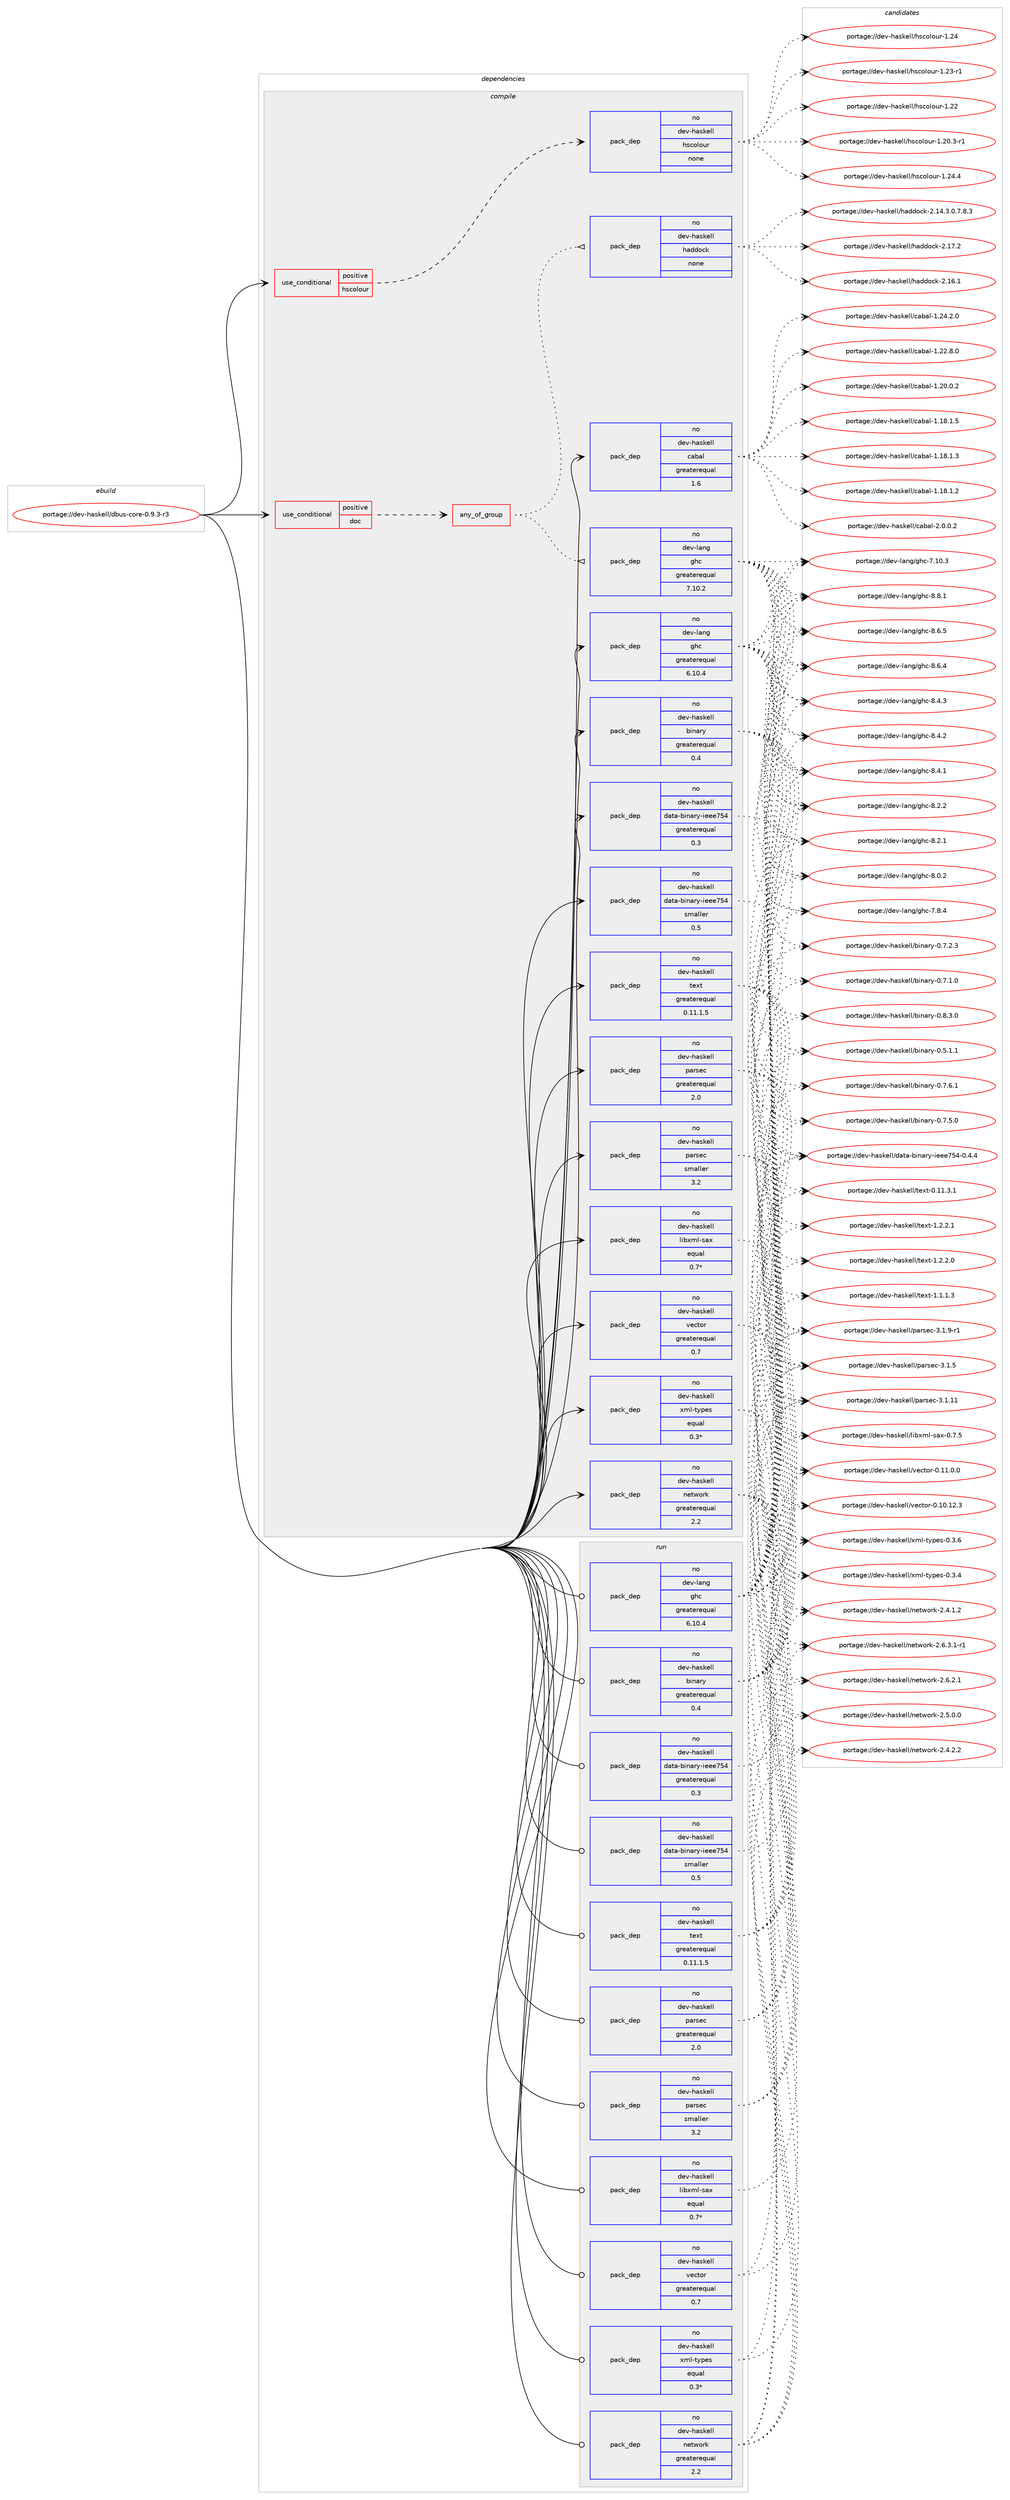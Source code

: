 digraph prolog {

# *************
# Graph options
# *************

newrank=true;
concentrate=true;
compound=true;
graph [rankdir=LR,fontname=Helvetica,fontsize=10,ranksep=1.5];#, ranksep=2.5, nodesep=0.2];
edge  [arrowhead=vee];
node  [fontname=Helvetica,fontsize=10];

# **********
# The ebuild
# **********

subgraph cluster_leftcol {
color=gray;
label=<<i>ebuild</i>>;
id [label="portage://dev-haskell/dbus-core-0.9.3-r3", color=red, width=4, href="../dev-haskell/dbus-core-0.9.3-r3.svg"];
}

# ****************
# The dependencies
# ****************

subgraph cluster_midcol {
color=gray;
label=<<i>dependencies</i>>;
subgraph cluster_compile {
fillcolor="#eeeeee";
style=filled;
label=<<i>compile</i>>;
subgraph cond134246 {
dependency564964 [label=<<TABLE BORDER="0" CELLBORDER="1" CELLSPACING="0" CELLPADDING="4"><TR><TD ROWSPAN="3" CELLPADDING="10">use_conditional</TD></TR><TR><TD>positive</TD></TR><TR><TD>doc</TD></TR></TABLE>>, shape=none, color=red];
subgraph any6561 {
dependency564965 [label=<<TABLE BORDER="0" CELLBORDER="1" CELLSPACING="0" CELLPADDING="4"><TR><TD CELLPADDING="10">any_of_group</TD></TR></TABLE>>, shape=none, color=red];subgraph pack423920 {
dependency564966 [label=<<TABLE BORDER="0" CELLBORDER="1" CELLSPACING="0" CELLPADDING="4" WIDTH="220"><TR><TD ROWSPAN="6" CELLPADDING="30">pack_dep</TD></TR><TR><TD WIDTH="110">no</TD></TR><TR><TD>dev-haskell</TD></TR><TR><TD>haddock</TD></TR><TR><TD>none</TD></TR><TR><TD></TD></TR></TABLE>>, shape=none, color=blue];
}
dependency564965:e -> dependency564966:w [weight=20,style="dotted",arrowhead="oinv"];
subgraph pack423921 {
dependency564967 [label=<<TABLE BORDER="0" CELLBORDER="1" CELLSPACING="0" CELLPADDING="4" WIDTH="220"><TR><TD ROWSPAN="6" CELLPADDING="30">pack_dep</TD></TR><TR><TD WIDTH="110">no</TD></TR><TR><TD>dev-lang</TD></TR><TR><TD>ghc</TD></TR><TR><TD>greaterequal</TD></TR><TR><TD>7.10.2</TD></TR></TABLE>>, shape=none, color=blue];
}
dependency564965:e -> dependency564967:w [weight=20,style="dotted",arrowhead="oinv"];
}
dependency564964:e -> dependency564965:w [weight=20,style="dashed",arrowhead="vee"];
}
id:e -> dependency564964:w [weight=20,style="solid",arrowhead="vee"];
subgraph cond134247 {
dependency564968 [label=<<TABLE BORDER="0" CELLBORDER="1" CELLSPACING="0" CELLPADDING="4"><TR><TD ROWSPAN="3" CELLPADDING="10">use_conditional</TD></TR><TR><TD>positive</TD></TR><TR><TD>hscolour</TD></TR></TABLE>>, shape=none, color=red];
subgraph pack423922 {
dependency564969 [label=<<TABLE BORDER="0" CELLBORDER="1" CELLSPACING="0" CELLPADDING="4" WIDTH="220"><TR><TD ROWSPAN="6" CELLPADDING="30">pack_dep</TD></TR><TR><TD WIDTH="110">no</TD></TR><TR><TD>dev-haskell</TD></TR><TR><TD>hscolour</TD></TR><TR><TD>none</TD></TR><TR><TD></TD></TR></TABLE>>, shape=none, color=blue];
}
dependency564968:e -> dependency564969:w [weight=20,style="dashed",arrowhead="vee"];
}
id:e -> dependency564968:w [weight=20,style="solid",arrowhead="vee"];
subgraph pack423923 {
dependency564970 [label=<<TABLE BORDER="0" CELLBORDER="1" CELLSPACING="0" CELLPADDING="4" WIDTH="220"><TR><TD ROWSPAN="6" CELLPADDING="30">pack_dep</TD></TR><TR><TD WIDTH="110">no</TD></TR><TR><TD>dev-haskell</TD></TR><TR><TD>binary</TD></TR><TR><TD>greaterequal</TD></TR><TR><TD>0.4</TD></TR></TABLE>>, shape=none, color=blue];
}
id:e -> dependency564970:w [weight=20,style="solid",arrowhead="vee"];
subgraph pack423924 {
dependency564971 [label=<<TABLE BORDER="0" CELLBORDER="1" CELLSPACING="0" CELLPADDING="4" WIDTH="220"><TR><TD ROWSPAN="6" CELLPADDING="30">pack_dep</TD></TR><TR><TD WIDTH="110">no</TD></TR><TR><TD>dev-haskell</TD></TR><TR><TD>cabal</TD></TR><TR><TD>greaterequal</TD></TR><TR><TD>1.6</TD></TR></TABLE>>, shape=none, color=blue];
}
id:e -> dependency564971:w [weight=20,style="solid",arrowhead="vee"];
subgraph pack423925 {
dependency564972 [label=<<TABLE BORDER="0" CELLBORDER="1" CELLSPACING="0" CELLPADDING="4" WIDTH="220"><TR><TD ROWSPAN="6" CELLPADDING="30">pack_dep</TD></TR><TR><TD WIDTH="110">no</TD></TR><TR><TD>dev-haskell</TD></TR><TR><TD>data-binary-ieee754</TD></TR><TR><TD>greaterequal</TD></TR><TR><TD>0.3</TD></TR></TABLE>>, shape=none, color=blue];
}
id:e -> dependency564972:w [weight=20,style="solid",arrowhead="vee"];
subgraph pack423926 {
dependency564973 [label=<<TABLE BORDER="0" CELLBORDER="1" CELLSPACING="0" CELLPADDING="4" WIDTH="220"><TR><TD ROWSPAN="6" CELLPADDING="30">pack_dep</TD></TR><TR><TD WIDTH="110">no</TD></TR><TR><TD>dev-haskell</TD></TR><TR><TD>data-binary-ieee754</TD></TR><TR><TD>smaller</TD></TR><TR><TD>0.5</TD></TR></TABLE>>, shape=none, color=blue];
}
id:e -> dependency564973:w [weight=20,style="solid",arrowhead="vee"];
subgraph pack423927 {
dependency564974 [label=<<TABLE BORDER="0" CELLBORDER="1" CELLSPACING="0" CELLPADDING="4" WIDTH="220"><TR><TD ROWSPAN="6" CELLPADDING="30">pack_dep</TD></TR><TR><TD WIDTH="110">no</TD></TR><TR><TD>dev-haskell</TD></TR><TR><TD>libxml-sax</TD></TR><TR><TD>equal</TD></TR><TR><TD>0.7*</TD></TR></TABLE>>, shape=none, color=blue];
}
id:e -> dependency564974:w [weight=20,style="solid",arrowhead="vee"];
subgraph pack423928 {
dependency564975 [label=<<TABLE BORDER="0" CELLBORDER="1" CELLSPACING="0" CELLPADDING="4" WIDTH="220"><TR><TD ROWSPAN="6" CELLPADDING="30">pack_dep</TD></TR><TR><TD WIDTH="110">no</TD></TR><TR><TD>dev-haskell</TD></TR><TR><TD>network</TD></TR><TR><TD>greaterequal</TD></TR><TR><TD>2.2</TD></TR></TABLE>>, shape=none, color=blue];
}
id:e -> dependency564975:w [weight=20,style="solid",arrowhead="vee"];
subgraph pack423929 {
dependency564976 [label=<<TABLE BORDER="0" CELLBORDER="1" CELLSPACING="0" CELLPADDING="4" WIDTH="220"><TR><TD ROWSPAN="6" CELLPADDING="30">pack_dep</TD></TR><TR><TD WIDTH="110">no</TD></TR><TR><TD>dev-haskell</TD></TR><TR><TD>parsec</TD></TR><TR><TD>greaterequal</TD></TR><TR><TD>2.0</TD></TR></TABLE>>, shape=none, color=blue];
}
id:e -> dependency564976:w [weight=20,style="solid",arrowhead="vee"];
subgraph pack423930 {
dependency564977 [label=<<TABLE BORDER="0" CELLBORDER="1" CELLSPACING="0" CELLPADDING="4" WIDTH="220"><TR><TD ROWSPAN="6" CELLPADDING="30">pack_dep</TD></TR><TR><TD WIDTH="110">no</TD></TR><TR><TD>dev-haskell</TD></TR><TR><TD>parsec</TD></TR><TR><TD>smaller</TD></TR><TR><TD>3.2</TD></TR></TABLE>>, shape=none, color=blue];
}
id:e -> dependency564977:w [weight=20,style="solid",arrowhead="vee"];
subgraph pack423931 {
dependency564978 [label=<<TABLE BORDER="0" CELLBORDER="1" CELLSPACING="0" CELLPADDING="4" WIDTH="220"><TR><TD ROWSPAN="6" CELLPADDING="30">pack_dep</TD></TR><TR><TD WIDTH="110">no</TD></TR><TR><TD>dev-haskell</TD></TR><TR><TD>text</TD></TR><TR><TD>greaterequal</TD></TR><TR><TD>0.11.1.5</TD></TR></TABLE>>, shape=none, color=blue];
}
id:e -> dependency564978:w [weight=20,style="solid",arrowhead="vee"];
subgraph pack423932 {
dependency564979 [label=<<TABLE BORDER="0" CELLBORDER="1" CELLSPACING="0" CELLPADDING="4" WIDTH="220"><TR><TD ROWSPAN="6" CELLPADDING="30">pack_dep</TD></TR><TR><TD WIDTH="110">no</TD></TR><TR><TD>dev-haskell</TD></TR><TR><TD>vector</TD></TR><TR><TD>greaterequal</TD></TR><TR><TD>0.7</TD></TR></TABLE>>, shape=none, color=blue];
}
id:e -> dependency564979:w [weight=20,style="solid",arrowhead="vee"];
subgraph pack423933 {
dependency564980 [label=<<TABLE BORDER="0" CELLBORDER="1" CELLSPACING="0" CELLPADDING="4" WIDTH="220"><TR><TD ROWSPAN="6" CELLPADDING="30">pack_dep</TD></TR><TR><TD WIDTH="110">no</TD></TR><TR><TD>dev-haskell</TD></TR><TR><TD>xml-types</TD></TR><TR><TD>equal</TD></TR><TR><TD>0.3*</TD></TR></TABLE>>, shape=none, color=blue];
}
id:e -> dependency564980:w [weight=20,style="solid",arrowhead="vee"];
subgraph pack423934 {
dependency564981 [label=<<TABLE BORDER="0" CELLBORDER="1" CELLSPACING="0" CELLPADDING="4" WIDTH="220"><TR><TD ROWSPAN="6" CELLPADDING="30">pack_dep</TD></TR><TR><TD WIDTH="110">no</TD></TR><TR><TD>dev-lang</TD></TR><TR><TD>ghc</TD></TR><TR><TD>greaterequal</TD></TR><TR><TD>6.10.4</TD></TR></TABLE>>, shape=none, color=blue];
}
id:e -> dependency564981:w [weight=20,style="solid",arrowhead="vee"];
}
subgraph cluster_compileandrun {
fillcolor="#eeeeee";
style=filled;
label=<<i>compile and run</i>>;
}
subgraph cluster_run {
fillcolor="#eeeeee";
style=filled;
label=<<i>run</i>>;
subgraph pack423935 {
dependency564982 [label=<<TABLE BORDER="0" CELLBORDER="1" CELLSPACING="0" CELLPADDING="4" WIDTH="220"><TR><TD ROWSPAN="6" CELLPADDING="30">pack_dep</TD></TR><TR><TD WIDTH="110">no</TD></TR><TR><TD>dev-haskell</TD></TR><TR><TD>binary</TD></TR><TR><TD>greaterequal</TD></TR><TR><TD>0.4</TD></TR></TABLE>>, shape=none, color=blue];
}
id:e -> dependency564982:w [weight=20,style="solid",arrowhead="odot"];
subgraph pack423936 {
dependency564983 [label=<<TABLE BORDER="0" CELLBORDER="1" CELLSPACING="0" CELLPADDING="4" WIDTH="220"><TR><TD ROWSPAN="6" CELLPADDING="30">pack_dep</TD></TR><TR><TD WIDTH="110">no</TD></TR><TR><TD>dev-haskell</TD></TR><TR><TD>data-binary-ieee754</TD></TR><TR><TD>greaterequal</TD></TR><TR><TD>0.3</TD></TR></TABLE>>, shape=none, color=blue];
}
id:e -> dependency564983:w [weight=20,style="solid",arrowhead="odot"];
subgraph pack423937 {
dependency564984 [label=<<TABLE BORDER="0" CELLBORDER="1" CELLSPACING="0" CELLPADDING="4" WIDTH="220"><TR><TD ROWSPAN="6" CELLPADDING="30">pack_dep</TD></TR><TR><TD WIDTH="110">no</TD></TR><TR><TD>dev-haskell</TD></TR><TR><TD>data-binary-ieee754</TD></TR><TR><TD>smaller</TD></TR><TR><TD>0.5</TD></TR></TABLE>>, shape=none, color=blue];
}
id:e -> dependency564984:w [weight=20,style="solid",arrowhead="odot"];
subgraph pack423938 {
dependency564985 [label=<<TABLE BORDER="0" CELLBORDER="1" CELLSPACING="0" CELLPADDING="4" WIDTH="220"><TR><TD ROWSPAN="6" CELLPADDING="30">pack_dep</TD></TR><TR><TD WIDTH="110">no</TD></TR><TR><TD>dev-haskell</TD></TR><TR><TD>libxml-sax</TD></TR><TR><TD>equal</TD></TR><TR><TD>0.7*</TD></TR></TABLE>>, shape=none, color=blue];
}
id:e -> dependency564985:w [weight=20,style="solid",arrowhead="odot"];
subgraph pack423939 {
dependency564986 [label=<<TABLE BORDER="0" CELLBORDER="1" CELLSPACING="0" CELLPADDING="4" WIDTH="220"><TR><TD ROWSPAN="6" CELLPADDING="30">pack_dep</TD></TR><TR><TD WIDTH="110">no</TD></TR><TR><TD>dev-haskell</TD></TR><TR><TD>network</TD></TR><TR><TD>greaterequal</TD></TR><TR><TD>2.2</TD></TR></TABLE>>, shape=none, color=blue];
}
id:e -> dependency564986:w [weight=20,style="solid",arrowhead="odot"];
subgraph pack423940 {
dependency564987 [label=<<TABLE BORDER="0" CELLBORDER="1" CELLSPACING="0" CELLPADDING="4" WIDTH="220"><TR><TD ROWSPAN="6" CELLPADDING="30">pack_dep</TD></TR><TR><TD WIDTH="110">no</TD></TR><TR><TD>dev-haskell</TD></TR><TR><TD>parsec</TD></TR><TR><TD>greaterequal</TD></TR><TR><TD>2.0</TD></TR></TABLE>>, shape=none, color=blue];
}
id:e -> dependency564987:w [weight=20,style="solid",arrowhead="odot"];
subgraph pack423941 {
dependency564988 [label=<<TABLE BORDER="0" CELLBORDER="1" CELLSPACING="0" CELLPADDING="4" WIDTH="220"><TR><TD ROWSPAN="6" CELLPADDING="30">pack_dep</TD></TR><TR><TD WIDTH="110">no</TD></TR><TR><TD>dev-haskell</TD></TR><TR><TD>parsec</TD></TR><TR><TD>smaller</TD></TR><TR><TD>3.2</TD></TR></TABLE>>, shape=none, color=blue];
}
id:e -> dependency564988:w [weight=20,style="solid",arrowhead="odot"];
subgraph pack423942 {
dependency564989 [label=<<TABLE BORDER="0" CELLBORDER="1" CELLSPACING="0" CELLPADDING="4" WIDTH="220"><TR><TD ROWSPAN="6" CELLPADDING="30">pack_dep</TD></TR><TR><TD WIDTH="110">no</TD></TR><TR><TD>dev-haskell</TD></TR><TR><TD>text</TD></TR><TR><TD>greaterequal</TD></TR><TR><TD>0.11.1.5</TD></TR></TABLE>>, shape=none, color=blue];
}
id:e -> dependency564989:w [weight=20,style="solid",arrowhead="odot"];
subgraph pack423943 {
dependency564990 [label=<<TABLE BORDER="0" CELLBORDER="1" CELLSPACING="0" CELLPADDING="4" WIDTH="220"><TR><TD ROWSPAN="6" CELLPADDING="30">pack_dep</TD></TR><TR><TD WIDTH="110">no</TD></TR><TR><TD>dev-haskell</TD></TR><TR><TD>vector</TD></TR><TR><TD>greaterequal</TD></TR><TR><TD>0.7</TD></TR></TABLE>>, shape=none, color=blue];
}
id:e -> dependency564990:w [weight=20,style="solid",arrowhead="odot"];
subgraph pack423944 {
dependency564991 [label=<<TABLE BORDER="0" CELLBORDER="1" CELLSPACING="0" CELLPADDING="4" WIDTH="220"><TR><TD ROWSPAN="6" CELLPADDING="30">pack_dep</TD></TR><TR><TD WIDTH="110">no</TD></TR><TR><TD>dev-haskell</TD></TR><TR><TD>xml-types</TD></TR><TR><TD>equal</TD></TR><TR><TD>0.3*</TD></TR></TABLE>>, shape=none, color=blue];
}
id:e -> dependency564991:w [weight=20,style="solid",arrowhead="odot"];
subgraph pack423945 {
dependency564992 [label=<<TABLE BORDER="0" CELLBORDER="1" CELLSPACING="0" CELLPADDING="4" WIDTH="220"><TR><TD ROWSPAN="6" CELLPADDING="30">pack_dep</TD></TR><TR><TD WIDTH="110">no</TD></TR><TR><TD>dev-lang</TD></TR><TR><TD>ghc</TD></TR><TR><TD>greaterequal</TD></TR><TR><TD>6.10.4</TD></TR></TABLE>>, shape=none, color=blue];
}
id:e -> dependency564992:w [weight=20,style="solid",arrowhead="odot"];
}
}

# **************
# The candidates
# **************

subgraph cluster_choices {
rank=same;
color=gray;
label=<<i>candidates</i>>;

subgraph choice423920 {
color=black;
nodesep=1;
choice100101118451049711510710110810847104971001001119910745504649554650 [label="portage://dev-haskell/haddock-2.17.2", color=red, width=4,href="../dev-haskell/haddock-2.17.2.svg"];
choice100101118451049711510710110810847104971001001119910745504649544649 [label="portage://dev-haskell/haddock-2.16.1", color=red, width=4,href="../dev-haskell/haddock-2.16.1.svg"];
choice1001011184510497115107101108108471049710010011199107455046495246514648465546564651 [label="portage://dev-haskell/haddock-2.14.3.0.7.8.3", color=red, width=4,href="../dev-haskell/haddock-2.14.3.0.7.8.3.svg"];
dependency564966:e -> choice100101118451049711510710110810847104971001001119910745504649554650:w [style=dotted,weight="100"];
dependency564966:e -> choice100101118451049711510710110810847104971001001119910745504649544649:w [style=dotted,weight="100"];
dependency564966:e -> choice1001011184510497115107101108108471049710010011199107455046495246514648465546564651:w [style=dotted,weight="100"];
}
subgraph choice423921 {
color=black;
nodesep=1;
choice10010111845108971101034710310499455646564649 [label="portage://dev-lang/ghc-8.8.1", color=red, width=4,href="../dev-lang/ghc-8.8.1.svg"];
choice10010111845108971101034710310499455646544653 [label="portage://dev-lang/ghc-8.6.5", color=red, width=4,href="../dev-lang/ghc-8.6.5.svg"];
choice10010111845108971101034710310499455646544652 [label="portage://dev-lang/ghc-8.6.4", color=red, width=4,href="../dev-lang/ghc-8.6.4.svg"];
choice10010111845108971101034710310499455646524651 [label="portage://dev-lang/ghc-8.4.3", color=red, width=4,href="../dev-lang/ghc-8.4.3.svg"];
choice10010111845108971101034710310499455646524650 [label="portage://dev-lang/ghc-8.4.2", color=red, width=4,href="../dev-lang/ghc-8.4.2.svg"];
choice10010111845108971101034710310499455646524649 [label="portage://dev-lang/ghc-8.4.1", color=red, width=4,href="../dev-lang/ghc-8.4.1.svg"];
choice10010111845108971101034710310499455646504650 [label="portage://dev-lang/ghc-8.2.2", color=red, width=4,href="../dev-lang/ghc-8.2.2.svg"];
choice10010111845108971101034710310499455646504649 [label="portage://dev-lang/ghc-8.2.1", color=red, width=4,href="../dev-lang/ghc-8.2.1.svg"];
choice10010111845108971101034710310499455646484650 [label="portage://dev-lang/ghc-8.0.2", color=red, width=4,href="../dev-lang/ghc-8.0.2.svg"];
choice10010111845108971101034710310499455546564652 [label="portage://dev-lang/ghc-7.8.4", color=red, width=4,href="../dev-lang/ghc-7.8.4.svg"];
choice1001011184510897110103471031049945554649484651 [label="portage://dev-lang/ghc-7.10.3", color=red, width=4,href="../dev-lang/ghc-7.10.3.svg"];
dependency564967:e -> choice10010111845108971101034710310499455646564649:w [style=dotted,weight="100"];
dependency564967:e -> choice10010111845108971101034710310499455646544653:w [style=dotted,weight="100"];
dependency564967:e -> choice10010111845108971101034710310499455646544652:w [style=dotted,weight="100"];
dependency564967:e -> choice10010111845108971101034710310499455646524651:w [style=dotted,weight="100"];
dependency564967:e -> choice10010111845108971101034710310499455646524650:w [style=dotted,weight="100"];
dependency564967:e -> choice10010111845108971101034710310499455646524649:w [style=dotted,weight="100"];
dependency564967:e -> choice10010111845108971101034710310499455646504650:w [style=dotted,weight="100"];
dependency564967:e -> choice10010111845108971101034710310499455646504649:w [style=dotted,weight="100"];
dependency564967:e -> choice10010111845108971101034710310499455646484650:w [style=dotted,weight="100"];
dependency564967:e -> choice10010111845108971101034710310499455546564652:w [style=dotted,weight="100"];
dependency564967:e -> choice1001011184510897110103471031049945554649484651:w [style=dotted,weight="100"];
}
subgraph choice423922 {
color=black;
nodesep=1;
choice1001011184510497115107101108108471041159911110811111711445494650524652 [label="portage://dev-haskell/hscolour-1.24.4", color=red, width=4,href="../dev-haskell/hscolour-1.24.4.svg"];
choice100101118451049711510710110810847104115991111081111171144549465052 [label="portage://dev-haskell/hscolour-1.24", color=red, width=4,href="../dev-haskell/hscolour-1.24.svg"];
choice1001011184510497115107101108108471041159911110811111711445494650514511449 [label="portage://dev-haskell/hscolour-1.23-r1", color=red, width=4,href="../dev-haskell/hscolour-1.23-r1.svg"];
choice100101118451049711510710110810847104115991111081111171144549465050 [label="portage://dev-haskell/hscolour-1.22", color=red, width=4,href="../dev-haskell/hscolour-1.22.svg"];
choice10010111845104971151071011081084710411599111108111117114454946504846514511449 [label="portage://dev-haskell/hscolour-1.20.3-r1", color=red, width=4,href="../dev-haskell/hscolour-1.20.3-r1.svg"];
dependency564969:e -> choice1001011184510497115107101108108471041159911110811111711445494650524652:w [style=dotted,weight="100"];
dependency564969:e -> choice100101118451049711510710110810847104115991111081111171144549465052:w [style=dotted,weight="100"];
dependency564969:e -> choice1001011184510497115107101108108471041159911110811111711445494650514511449:w [style=dotted,weight="100"];
dependency564969:e -> choice100101118451049711510710110810847104115991111081111171144549465050:w [style=dotted,weight="100"];
dependency564969:e -> choice10010111845104971151071011081084710411599111108111117114454946504846514511449:w [style=dotted,weight="100"];
}
subgraph choice423923 {
color=black;
nodesep=1;
choice10010111845104971151071011081084798105110971141214548465646514648 [label="portage://dev-haskell/binary-0.8.3.0", color=red, width=4,href="../dev-haskell/binary-0.8.3.0.svg"];
choice10010111845104971151071011081084798105110971141214548465546544649 [label="portage://dev-haskell/binary-0.7.6.1", color=red, width=4,href="../dev-haskell/binary-0.7.6.1.svg"];
choice10010111845104971151071011081084798105110971141214548465546534648 [label="portage://dev-haskell/binary-0.7.5.0", color=red, width=4,href="../dev-haskell/binary-0.7.5.0.svg"];
choice10010111845104971151071011081084798105110971141214548465546504651 [label="portage://dev-haskell/binary-0.7.2.3", color=red, width=4,href="../dev-haskell/binary-0.7.2.3.svg"];
choice10010111845104971151071011081084798105110971141214548465546494648 [label="portage://dev-haskell/binary-0.7.1.0", color=red, width=4,href="../dev-haskell/binary-0.7.1.0.svg"];
choice10010111845104971151071011081084798105110971141214548465346494649 [label="portage://dev-haskell/binary-0.5.1.1", color=red, width=4,href="../dev-haskell/binary-0.5.1.1.svg"];
dependency564970:e -> choice10010111845104971151071011081084798105110971141214548465646514648:w [style=dotted,weight="100"];
dependency564970:e -> choice10010111845104971151071011081084798105110971141214548465546544649:w [style=dotted,weight="100"];
dependency564970:e -> choice10010111845104971151071011081084798105110971141214548465546534648:w [style=dotted,weight="100"];
dependency564970:e -> choice10010111845104971151071011081084798105110971141214548465546504651:w [style=dotted,weight="100"];
dependency564970:e -> choice10010111845104971151071011081084798105110971141214548465546494648:w [style=dotted,weight="100"];
dependency564970:e -> choice10010111845104971151071011081084798105110971141214548465346494649:w [style=dotted,weight="100"];
}
subgraph choice423924 {
color=black;
nodesep=1;
choice100101118451049711510710110810847999798971084550464846484650 [label="portage://dev-haskell/cabal-2.0.0.2", color=red, width=4,href="../dev-haskell/cabal-2.0.0.2.svg"];
choice10010111845104971151071011081084799979897108454946505246504648 [label="portage://dev-haskell/cabal-1.24.2.0", color=red, width=4,href="../dev-haskell/cabal-1.24.2.0.svg"];
choice10010111845104971151071011081084799979897108454946505046564648 [label="portage://dev-haskell/cabal-1.22.8.0", color=red, width=4,href="../dev-haskell/cabal-1.22.8.0.svg"];
choice10010111845104971151071011081084799979897108454946504846484650 [label="portage://dev-haskell/cabal-1.20.0.2", color=red, width=4,href="../dev-haskell/cabal-1.20.0.2.svg"];
choice10010111845104971151071011081084799979897108454946495646494653 [label="portage://dev-haskell/cabal-1.18.1.5", color=red, width=4,href="../dev-haskell/cabal-1.18.1.5.svg"];
choice10010111845104971151071011081084799979897108454946495646494651 [label="portage://dev-haskell/cabal-1.18.1.3", color=red, width=4,href="../dev-haskell/cabal-1.18.1.3.svg"];
choice10010111845104971151071011081084799979897108454946495646494650 [label="portage://dev-haskell/cabal-1.18.1.2", color=red, width=4,href="../dev-haskell/cabal-1.18.1.2.svg"];
dependency564971:e -> choice100101118451049711510710110810847999798971084550464846484650:w [style=dotted,weight="100"];
dependency564971:e -> choice10010111845104971151071011081084799979897108454946505246504648:w [style=dotted,weight="100"];
dependency564971:e -> choice10010111845104971151071011081084799979897108454946505046564648:w [style=dotted,weight="100"];
dependency564971:e -> choice10010111845104971151071011081084799979897108454946504846484650:w [style=dotted,weight="100"];
dependency564971:e -> choice10010111845104971151071011081084799979897108454946495646494653:w [style=dotted,weight="100"];
dependency564971:e -> choice10010111845104971151071011081084799979897108454946495646494651:w [style=dotted,weight="100"];
dependency564971:e -> choice10010111845104971151071011081084799979897108454946495646494650:w [style=dotted,weight="100"];
}
subgraph choice423925 {
color=black;
nodesep=1;
choice100101118451049711510710110810847100971169745981051109711412145105101101101555352454846524652 [label="portage://dev-haskell/data-binary-ieee754-0.4.4", color=red, width=4,href="../dev-haskell/data-binary-ieee754-0.4.4.svg"];
dependency564972:e -> choice100101118451049711510710110810847100971169745981051109711412145105101101101555352454846524652:w [style=dotted,weight="100"];
}
subgraph choice423926 {
color=black;
nodesep=1;
choice100101118451049711510710110810847100971169745981051109711412145105101101101555352454846524652 [label="portage://dev-haskell/data-binary-ieee754-0.4.4", color=red, width=4,href="../dev-haskell/data-binary-ieee754-0.4.4.svg"];
dependency564973:e -> choice100101118451049711510710110810847100971169745981051109711412145105101101101555352454846524652:w [style=dotted,weight="100"];
}
subgraph choice423927 {
color=black;
nodesep=1;
choice100101118451049711510710110810847108105981201091084511597120454846554653 [label="portage://dev-haskell/libxml-sax-0.7.5", color=red, width=4,href="../dev-haskell/libxml-sax-0.7.5.svg"];
dependency564974:e -> choice100101118451049711510710110810847108105981201091084511597120454846554653:w [style=dotted,weight="100"];
}
subgraph choice423928 {
color=black;
nodesep=1;
choice10010111845104971151071011081084711010111611911111410745504654465146494511449 [label="portage://dev-haskell/network-2.6.3.1-r1", color=red, width=4,href="../dev-haskell/network-2.6.3.1-r1.svg"];
choice1001011184510497115107101108108471101011161191111141074550465446504649 [label="portage://dev-haskell/network-2.6.2.1", color=red, width=4,href="../dev-haskell/network-2.6.2.1.svg"];
choice1001011184510497115107101108108471101011161191111141074550465346484648 [label="portage://dev-haskell/network-2.5.0.0", color=red, width=4,href="../dev-haskell/network-2.5.0.0.svg"];
choice1001011184510497115107101108108471101011161191111141074550465246504650 [label="portage://dev-haskell/network-2.4.2.2", color=red, width=4,href="../dev-haskell/network-2.4.2.2.svg"];
choice1001011184510497115107101108108471101011161191111141074550465246494650 [label="portage://dev-haskell/network-2.4.1.2", color=red, width=4,href="../dev-haskell/network-2.4.1.2.svg"];
dependency564975:e -> choice10010111845104971151071011081084711010111611911111410745504654465146494511449:w [style=dotted,weight="100"];
dependency564975:e -> choice1001011184510497115107101108108471101011161191111141074550465446504649:w [style=dotted,weight="100"];
dependency564975:e -> choice1001011184510497115107101108108471101011161191111141074550465346484648:w [style=dotted,weight="100"];
dependency564975:e -> choice1001011184510497115107101108108471101011161191111141074550465246504650:w [style=dotted,weight="100"];
dependency564975:e -> choice1001011184510497115107101108108471101011161191111141074550465246494650:w [style=dotted,weight="100"];
}
subgraph choice423929 {
color=black;
nodesep=1;
choice10010111845104971151071011081084711297114115101994551464946574511449 [label="portage://dev-haskell/parsec-3.1.9-r1", color=red, width=4,href="../dev-haskell/parsec-3.1.9-r1.svg"];
choice1001011184510497115107101108108471129711411510199455146494653 [label="portage://dev-haskell/parsec-3.1.5", color=red, width=4,href="../dev-haskell/parsec-3.1.5.svg"];
choice100101118451049711510710110810847112971141151019945514649464949 [label="portage://dev-haskell/parsec-3.1.11", color=red, width=4,href="../dev-haskell/parsec-3.1.11.svg"];
dependency564976:e -> choice10010111845104971151071011081084711297114115101994551464946574511449:w [style=dotted,weight="100"];
dependency564976:e -> choice1001011184510497115107101108108471129711411510199455146494653:w [style=dotted,weight="100"];
dependency564976:e -> choice100101118451049711510710110810847112971141151019945514649464949:w [style=dotted,weight="100"];
}
subgraph choice423930 {
color=black;
nodesep=1;
choice10010111845104971151071011081084711297114115101994551464946574511449 [label="portage://dev-haskell/parsec-3.1.9-r1", color=red, width=4,href="../dev-haskell/parsec-3.1.9-r1.svg"];
choice1001011184510497115107101108108471129711411510199455146494653 [label="portage://dev-haskell/parsec-3.1.5", color=red, width=4,href="../dev-haskell/parsec-3.1.5.svg"];
choice100101118451049711510710110810847112971141151019945514649464949 [label="portage://dev-haskell/parsec-3.1.11", color=red, width=4,href="../dev-haskell/parsec-3.1.11.svg"];
dependency564977:e -> choice10010111845104971151071011081084711297114115101994551464946574511449:w [style=dotted,weight="100"];
dependency564977:e -> choice1001011184510497115107101108108471129711411510199455146494653:w [style=dotted,weight="100"];
dependency564977:e -> choice100101118451049711510710110810847112971141151019945514649464949:w [style=dotted,weight="100"];
}
subgraph choice423931 {
color=black;
nodesep=1;
choice1001011184510497115107101108108471161011201164549465046504649 [label="portage://dev-haskell/text-1.2.2.1", color=red, width=4,href="../dev-haskell/text-1.2.2.1.svg"];
choice1001011184510497115107101108108471161011201164549465046504648 [label="portage://dev-haskell/text-1.2.2.0", color=red, width=4,href="../dev-haskell/text-1.2.2.0.svg"];
choice1001011184510497115107101108108471161011201164549464946494651 [label="portage://dev-haskell/text-1.1.1.3", color=red, width=4,href="../dev-haskell/text-1.1.1.3.svg"];
choice100101118451049711510710110810847116101120116454846494946514649 [label="portage://dev-haskell/text-0.11.3.1", color=red, width=4,href="../dev-haskell/text-0.11.3.1.svg"];
dependency564978:e -> choice1001011184510497115107101108108471161011201164549465046504649:w [style=dotted,weight="100"];
dependency564978:e -> choice1001011184510497115107101108108471161011201164549465046504648:w [style=dotted,weight="100"];
dependency564978:e -> choice1001011184510497115107101108108471161011201164549464946494651:w [style=dotted,weight="100"];
dependency564978:e -> choice100101118451049711510710110810847116101120116454846494946514649:w [style=dotted,weight="100"];
}
subgraph choice423932 {
color=black;
nodesep=1;
choice10010111845104971151071011081084711810199116111114454846494946484648 [label="portage://dev-haskell/vector-0.11.0.0", color=red, width=4,href="../dev-haskell/vector-0.11.0.0.svg"];
choice1001011184510497115107101108108471181019911611111445484649484649504651 [label="portage://dev-haskell/vector-0.10.12.3", color=red, width=4,href="../dev-haskell/vector-0.10.12.3.svg"];
dependency564979:e -> choice10010111845104971151071011081084711810199116111114454846494946484648:w [style=dotted,weight="100"];
dependency564979:e -> choice1001011184510497115107101108108471181019911611111445484649484649504651:w [style=dotted,weight="100"];
}
subgraph choice423933 {
color=black;
nodesep=1;
choice10010111845104971151071011081084712010910845116121112101115454846514654 [label="portage://dev-haskell/xml-types-0.3.6", color=red, width=4,href="../dev-haskell/xml-types-0.3.6.svg"];
choice10010111845104971151071011081084712010910845116121112101115454846514652 [label="portage://dev-haskell/xml-types-0.3.4", color=red, width=4,href="../dev-haskell/xml-types-0.3.4.svg"];
dependency564980:e -> choice10010111845104971151071011081084712010910845116121112101115454846514654:w [style=dotted,weight="100"];
dependency564980:e -> choice10010111845104971151071011081084712010910845116121112101115454846514652:w [style=dotted,weight="100"];
}
subgraph choice423934 {
color=black;
nodesep=1;
choice10010111845108971101034710310499455646564649 [label="portage://dev-lang/ghc-8.8.1", color=red, width=4,href="../dev-lang/ghc-8.8.1.svg"];
choice10010111845108971101034710310499455646544653 [label="portage://dev-lang/ghc-8.6.5", color=red, width=4,href="../dev-lang/ghc-8.6.5.svg"];
choice10010111845108971101034710310499455646544652 [label="portage://dev-lang/ghc-8.6.4", color=red, width=4,href="../dev-lang/ghc-8.6.4.svg"];
choice10010111845108971101034710310499455646524651 [label="portage://dev-lang/ghc-8.4.3", color=red, width=4,href="../dev-lang/ghc-8.4.3.svg"];
choice10010111845108971101034710310499455646524650 [label="portage://dev-lang/ghc-8.4.2", color=red, width=4,href="../dev-lang/ghc-8.4.2.svg"];
choice10010111845108971101034710310499455646524649 [label="portage://dev-lang/ghc-8.4.1", color=red, width=4,href="../dev-lang/ghc-8.4.1.svg"];
choice10010111845108971101034710310499455646504650 [label="portage://dev-lang/ghc-8.2.2", color=red, width=4,href="../dev-lang/ghc-8.2.2.svg"];
choice10010111845108971101034710310499455646504649 [label="portage://dev-lang/ghc-8.2.1", color=red, width=4,href="../dev-lang/ghc-8.2.1.svg"];
choice10010111845108971101034710310499455646484650 [label="portage://dev-lang/ghc-8.0.2", color=red, width=4,href="../dev-lang/ghc-8.0.2.svg"];
choice10010111845108971101034710310499455546564652 [label="portage://dev-lang/ghc-7.8.4", color=red, width=4,href="../dev-lang/ghc-7.8.4.svg"];
choice1001011184510897110103471031049945554649484651 [label="portage://dev-lang/ghc-7.10.3", color=red, width=4,href="../dev-lang/ghc-7.10.3.svg"];
dependency564981:e -> choice10010111845108971101034710310499455646564649:w [style=dotted,weight="100"];
dependency564981:e -> choice10010111845108971101034710310499455646544653:w [style=dotted,weight="100"];
dependency564981:e -> choice10010111845108971101034710310499455646544652:w [style=dotted,weight="100"];
dependency564981:e -> choice10010111845108971101034710310499455646524651:w [style=dotted,weight="100"];
dependency564981:e -> choice10010111845108971101034710310499455646524650:w [style=dotted,weight="100"];
dependency564981:e -> choice10010111845108971101034710310499455646524649:w [style=dotted,weight="100"];
dependency564981:e -> choice10010111845108971101034710310499455646504650:w [style=dotted,weight="100"];
dependency564981:e -> choice10010111845108971101034710310499455646504649:w [style=dotted,weight="100"];
dependency564981:e -> choice10010111845108971101034710310499455646484650:w [style=dotted,weight="100"];
dependency564981:e -> choice10010111845108971101034710310499455546564652:w [style=dotted,weight="100"];
dependency564981:e -> choice1001011184510897110103471031049945554649484651:w [style=dotted,weight="100"];
}
subgraph choice423935 {
color=black;
nodesep=1;
choice10010111845104971151071011081084798105110971141214548465646514648 [label="portage://dev-haskell/binary-0.8.3.0", color=red, width=4,href="../dev-haskell/binary-0.8.3.0.svg"];
choice10010111845104971151071011081084798105110971141214548465546544649 [label="portage://dev-haskell/binary-0.7.6.1", color=red, width=4,href="../dev-haskell/binary-0.7.6.1.svg"];
choice10010111845104971151071011081084798105110971141214548465546534648 [label="portage://dev-haskell/binary-0.7.5.0", color=red, width=4,href="../dev-haskell/binary-0.7.5.0.svg"];
choice10010111845104971151071011081084798105110971141214548465546504651 [label="portage://dev-haskell/binary-0.7.2.3", color=red, width=4,href="../dev-haskell/binary-0.7.2.3.svg"];
choice10010111845104971151071011081084798105110971141214548465546494648 [label="portage://dev-haskell/binary-0.7.1.0", color=red, width=4,href="../dev-haskell/binary-0.7.1.0.svg"];
choice10010111845104971151071011081084798105110971141214548465346494649 [label="portage://dev-haskell/binary-0.5.1.1", color=red, width=4,href="../dev-haskell/binary-0.5.1.1.svg"];
dependency564982:e -> choice10010111845104971151071011081084798105110971141214548465646514648:w [style=dotted,weight="100"];
dependency564982:e -> choice10010111845104971151071011081084798105110971141214548465546544649:w [style=dotted,weight="100"];
dependency564982:e -> choice10010111845104971151071011081084798105110971141214548465546534648:w [style=dotted,weight="100"];
dependency564982:e -> choice10010111845104971151071011081084798105110971141214548465546504651:w [style=dotted,weight="100"];
dependency564982:e -> choice10010111845104971151071011081084798105110971141214548465546494648:w [style=dotted,weight="100"];
dependency564982:e -> choice10010111845104971151071011081084798105110971141214548465346494649:w [style=dotted,weight="100"];
}
subgraph choice423936 {
color=black;
nodesep=1;
choice100101118451049711510710110810847100971169745981051109711412145105101101101555352454846524652 [label="portage://dev-haskell/data-binary-ieee754-0.4.4", color=red, width=4,href="../dev-haskell/data-binary-ieee754-0.4.4.svg"];
dependency564983:e -> choice100101118451049711510710110810847100971169745981051109711412145105101101101555352454846524652:w [style=dotted,weight="100"];
}
subgraph choice423937 {
color=black;
nodesep=1;
choice100101118451049711510710110810847100971169745981051109711412145105101101101555352454846524652 [label="portage://dev-haskell/data-binary-ieee754-0.4.4", color=red, width=4,href="../dev-haskell/data-binary-ieee754-0.4.4.svg"];
dependency564984:e -> choice100101118451049711510710110810847100971169745981051109711412145105101101101555352454846524652:w [style=dotted,weight="100"];
}
subgraph choice423938 {
color=black;
nodesep=1;
choice100101118451049711510710110810847108105981201091084511597120454846554653 [label="portage://dev-haskell/libxml-sax-0.7.5", color=red, width=4,href="../dev-haskell/libxml-sax-0.7.5.svg"];
dependency564985:e -> choice100101118451049711510710110810847108105981201091084511597120454846554653:w [style=dotted,weight="100"];
}
subgraph choice423939 {
color=black;
nodesep=1;
choice10010111845104971151071011081084711010111611911111410745504654465146494511449 [label="portage://dev-haskell/network-2.6.3.1-r1", color=red, width=4,href="../dev-haskell/network-2.6.3.1-r1.svg"];
choice1001011184510497115107101108108471101011161191111141074550465446504649 [label="portage://dev-haskell/network-2.6.2.1", color=red, width=4,href="../dev-haskell/network-2.6.2.1.svg"];
choice1001011184510497115107101108108471101011161191111141074550465346484648 [label="portage://dev-haskell/network-2.5.0.0", color=red, width=4,href="../dev-haskell/network-2.5.0.0.svg"];
choice1001011184510497115107101108108471101011161191111141074550465246504650 [label="portage://dev-haskell/network-2.4.2.2", color=red, width=4,href="../dev-haskell/network-2.4.2.2.svg"];
choice1001011184510497115107101108108471101011161191111141074550465246494650 [label="portage://dev-haskell/network-2.4.1.2", color=red, width=4,href="../dev-haskell/network-2.4.1.2.svg"];
dependency564986:e -> choice10010111845104971151071011081084711010111611911111410745504654465146494511449:w [style=dotted,weight="100"];
dependency564986:e -> choice1001011184510497115107101108108471101011161191111141074550465446504649:w [style=dotted,weight="100"];
dependency564986:e -> choice1001011184510497115107101108108471101011161191111141074550465346484648:w [style=dotted,weight="100"];
dependency564986:e -> choice1001011184510497115107101108108471101011161191111141074550465246504650:w [style=dotted,weight="100"];
dependency564986:e -> choice1001011184510497115107101108108471101011161191111141074550465246494650:w [style=dotted,weight="100"];
}
subgraph choice423940 {
color=black;
nodesep=1;
choice10010111845104971151071011081084711297114115101994551464946574511449 [label="portage://dev-haskell/parsec-3.1.9-r1", color=red, width=4,href="../dev-haskell/parsec-3.1.9-r1.svg"];
choice1001011184510497115107101108108471129711411510199455146494653 [label="portage://dev-haskell/parsec-3.1.5", color=red, width=4,href="../dev-haskell/parsec-3.1.5.svg"];
choice100101118451049711510710110810847112971141151019945514649464949 [label="portage://dev-haskell/parsec-3.1.11", color=red, width=4,href="../dev-haskell/parsec-3.1.11.svg"];
dependency564987:e -> choice10010111845104971151071011081084711297114115101994551464946574511449:w [style=dotted,weight="100"];
dependency564987:e -> choice1001011184510497115107101108108471129711411510199455146494653:w [style=dotted,weight="100"];
dependency564987:e -> choice100101118451049711510710110810847112971141151019945514649464949:w [style=dotted,weight="100"];
}
subgraph choice423941 {
color=black;
nodesep=1;
choice10010111845104971151071011081084711297114115101994551464946574511449 [label="portage://dev-haskell/parsec-3.1.9-r1", color=red, width=4,href="../dev-haskell/parsec-3.1.9-r1.svg"];
choice1001011184510497115107101108108471129711411510199455146494653 [label="portage://dev-haskell/parsec-3.1.5", color=red, width=4,href="../dev-haskell/parsec-3.1.5.svg"];
choice100101118451049711510710110810847112971141151019945514649464949 [label="portage://dev-haskell/parsec-3.1.11", color=red, width=4,href="../dev-haskell/parsec-3.1.11.svg"];
dependency564988:e -> choice10010111845104971151071011081084711297114115101994551464946574511449:w [style=dotted,weight="100"];
dependency564988:e -> choice1001011184510497115107101108108471129711411510199455146494653:w [style=dotted,weight="100"];
dependency564988:e -> choice100101118451049711510710110810847112971141151019945514649464949:w [style=dotted,weight="100"];
}
subgraph choice423942 {
color=black;
nodesep=1;
choice1001011184510497115107101108108471161011201164549465046504649 [label="portage://dev-haskell/text-1.2.2.1", color=red, width=4,href="../dev-haskell/text-1.2.2.1.svg"];
choice1001011184510497115107101108108471161011201164549465046504648 [label="portage://dev-haskell/text-1.2.2.0", color=red, width=4,href="../dev-haskell/text-1.2.2.0.svg"];
choice1001011184510497115107101108108471161011201164549464946494651 [label="portage://dev-haskell/text-1.1.1.3", color=red, width=4,href="../dev-haskell/text-1.1.1.3.svg"];
choice100101118451049711510710110810847116101120116454846494946514649 [label="portage://dev-haskell/text-0.11.3.1", color=red, width=4,href="../dev-haskell/text-0.11.3.1.svg"];
dependency564989:e -> choice1001011184510497115107101108108471161011201164549465046504649:w [style=dotted,weight="100"];
dependency564989:e -> choice1001011184510497115107101108108471161011201164549465046504648:w [style=dotted,weight="100"];
dependency564989:e -> choice1001011184510497115107101108108471161011201164549464946494651:w [style=dotted,weight="100"];
dependency564989:e -> choice100101118451049711510710110810847116101120116454846494946514649:w [style=dotted,weight="100"];
}
subgraph choice423943 {
color=black;
nodesep=1;
choice10010111845104971151071011081084711810199116111114454846494946484648 [label="portage://dev-haskell/vector-0.11.0.0", color=red, width=4,href="../dev-haskell/vector-0.11.0.0.svg"];
choice1001011184510497115107101108108471181019911611111445484649484649504651 [label="portage://dev-haskell/vector-0.10.12.3", color=red, width=4,href="../dev-haskell/vector-0.10.12.3.svg"];
dependency564990:e -> choice10010111845104971151071011081084711810199116111114454846494946484648:w [style=dotted,weight="100"];
dependency564990:e -> choice1001011184510497115107101108108471181019911611111445484649484649504651:w [style=dotted,weight="100"];
}
subgraph choice423944 {
color=black;
nodesep=1;
choice10010111845104971151071011081084712010910845116121112101115454846514654 [label="portage://dev-haskell/xml-types-0.3.6", color=red, width=4,href="../dev-haskell/xml-types-0.3.6.svg"];
choice10010111845104971151071011081084712010910845116121112101115454846514652 [label="portage://dev-haskell/xml-types-0.3.4", color=red, width=4,href="../dev-haskell/xml-types-0.3.4.svg"];
dependency564991:e -> choice10010111845104971151071011081084712010910845116121112101115454846514654:w [style=dotted,weight="100"];
dependency564991:e -> choice10010111845104971151071011081084712010910845116121112101115454846514652:w [style=dotted,weight="100"];
}
subgraph choice423945 {
color=black;
nodesep=1;
choice10010111845108971101034710310499455646564649 [label="portage://dev-lang/ghc-8.8.1", color=red, width=4,href="../dev-lang/ghc-8.8.1.svg"];
choice10010111845108971101034710310499455646544653 [label="portage://dev-lang/ghc-8.6.5", color=red, width=4,href="../dev-lang/ghc-8.6.5.svg"];
choice10010111845108971101034710310499455646544652 [label="portage://dev-lang/ghc-8.6.4", color=red, width=4,href="../dev-lang/ghc-8.6.4.svg"];
choice10010111845108971101034710310499455646524651 [label="portage://dev-lang/ghc-8.4.3", color=red, width=4,href="../dev-lang/ghc-8.4.3.svg"];
choice10010111845108971101034710310499455646524650 [label="portage://dev-lang/ghc-8.4.2", color=red, width=4,href="../dev-lang/ghc-8.4.2.svg"];
choice10010111845108971101034710310499455646524649 [label="portage://dev-lang/ghc-8.4.1", color=red, width=4,href="../dev-lang/ghc-8.4.1.svg"];
choice10010111845108971101034710310499455646504650 [label="portage://dev-lang/ghc-8.2.2", color=red, width=4,href="../dev-lang/ghc-8.2.2.svg"];
choice10010111845108971101034710310499455646504649 [label="portage://dev-lang/ghc-8.2.1", color=red, width=4,href="../dev-lang/ghc-8.2.1.svg"];
choice10010111845108971101034710310499455646484650 [label="portage://dev-lang/ghc-8.0.2", color=red, width=4,href="../dev-lang/ghc-8.0.2.svg"];
choice10010111845108971101034710310499455546564652 [label="portage://dev-lang/ghc-7.8.4", color=red, width=4,href="../dev-lang/ghc-7.8.4.svg"];
choice1001011184510897110103471031049945554649484651 [label="portage://dev-lang/ghc-7.10.3", color=red, width=4,href="../dev-lang/ghc-7.10.3.svg"];
dependency564992:e -> choice10010111845108971101034710310499455646564649:w [style=dotted,weight="100"];
dependency564992:e -> choice10010111845108971101034710310499455646544653:w [style=dotted,weight="100"];
dependency564992:e -> choice10010111845108971101034710310499455646544652:w [style=dotted,weight="100"];
dependency564992:e -> choice10010111845108971101034710310499455646524651:w [style=dotted,weight="100"];
dependency564992:e -> choice10010111845108971101034710310499455646524650:w [style=dotted,weight="100"];
dependency564992:e -> choice10010111845108971101034710310499455646524649:w [style=dotted,weight="100"];
dependency564992:e -> choice10010111845108971101034710310499455646504650:w [style=dotted,weight="100"];
dependency564992:e -> choice10010111845108971101034710310499455646504649:w [style=dotted,weight="100"];
dependency564992:e -> choice10010111845108971101034710310499455646484650:w [style=dotted,weight="100"];
dependency564992:e -> choice10010111845108971101034710310499455546564652:w [style=dotted,weight="100"];
dependency564992:e -> choice1001011184510897110103471031049945554649484651:w [style=dotted,weight="100"];
}
}

}
